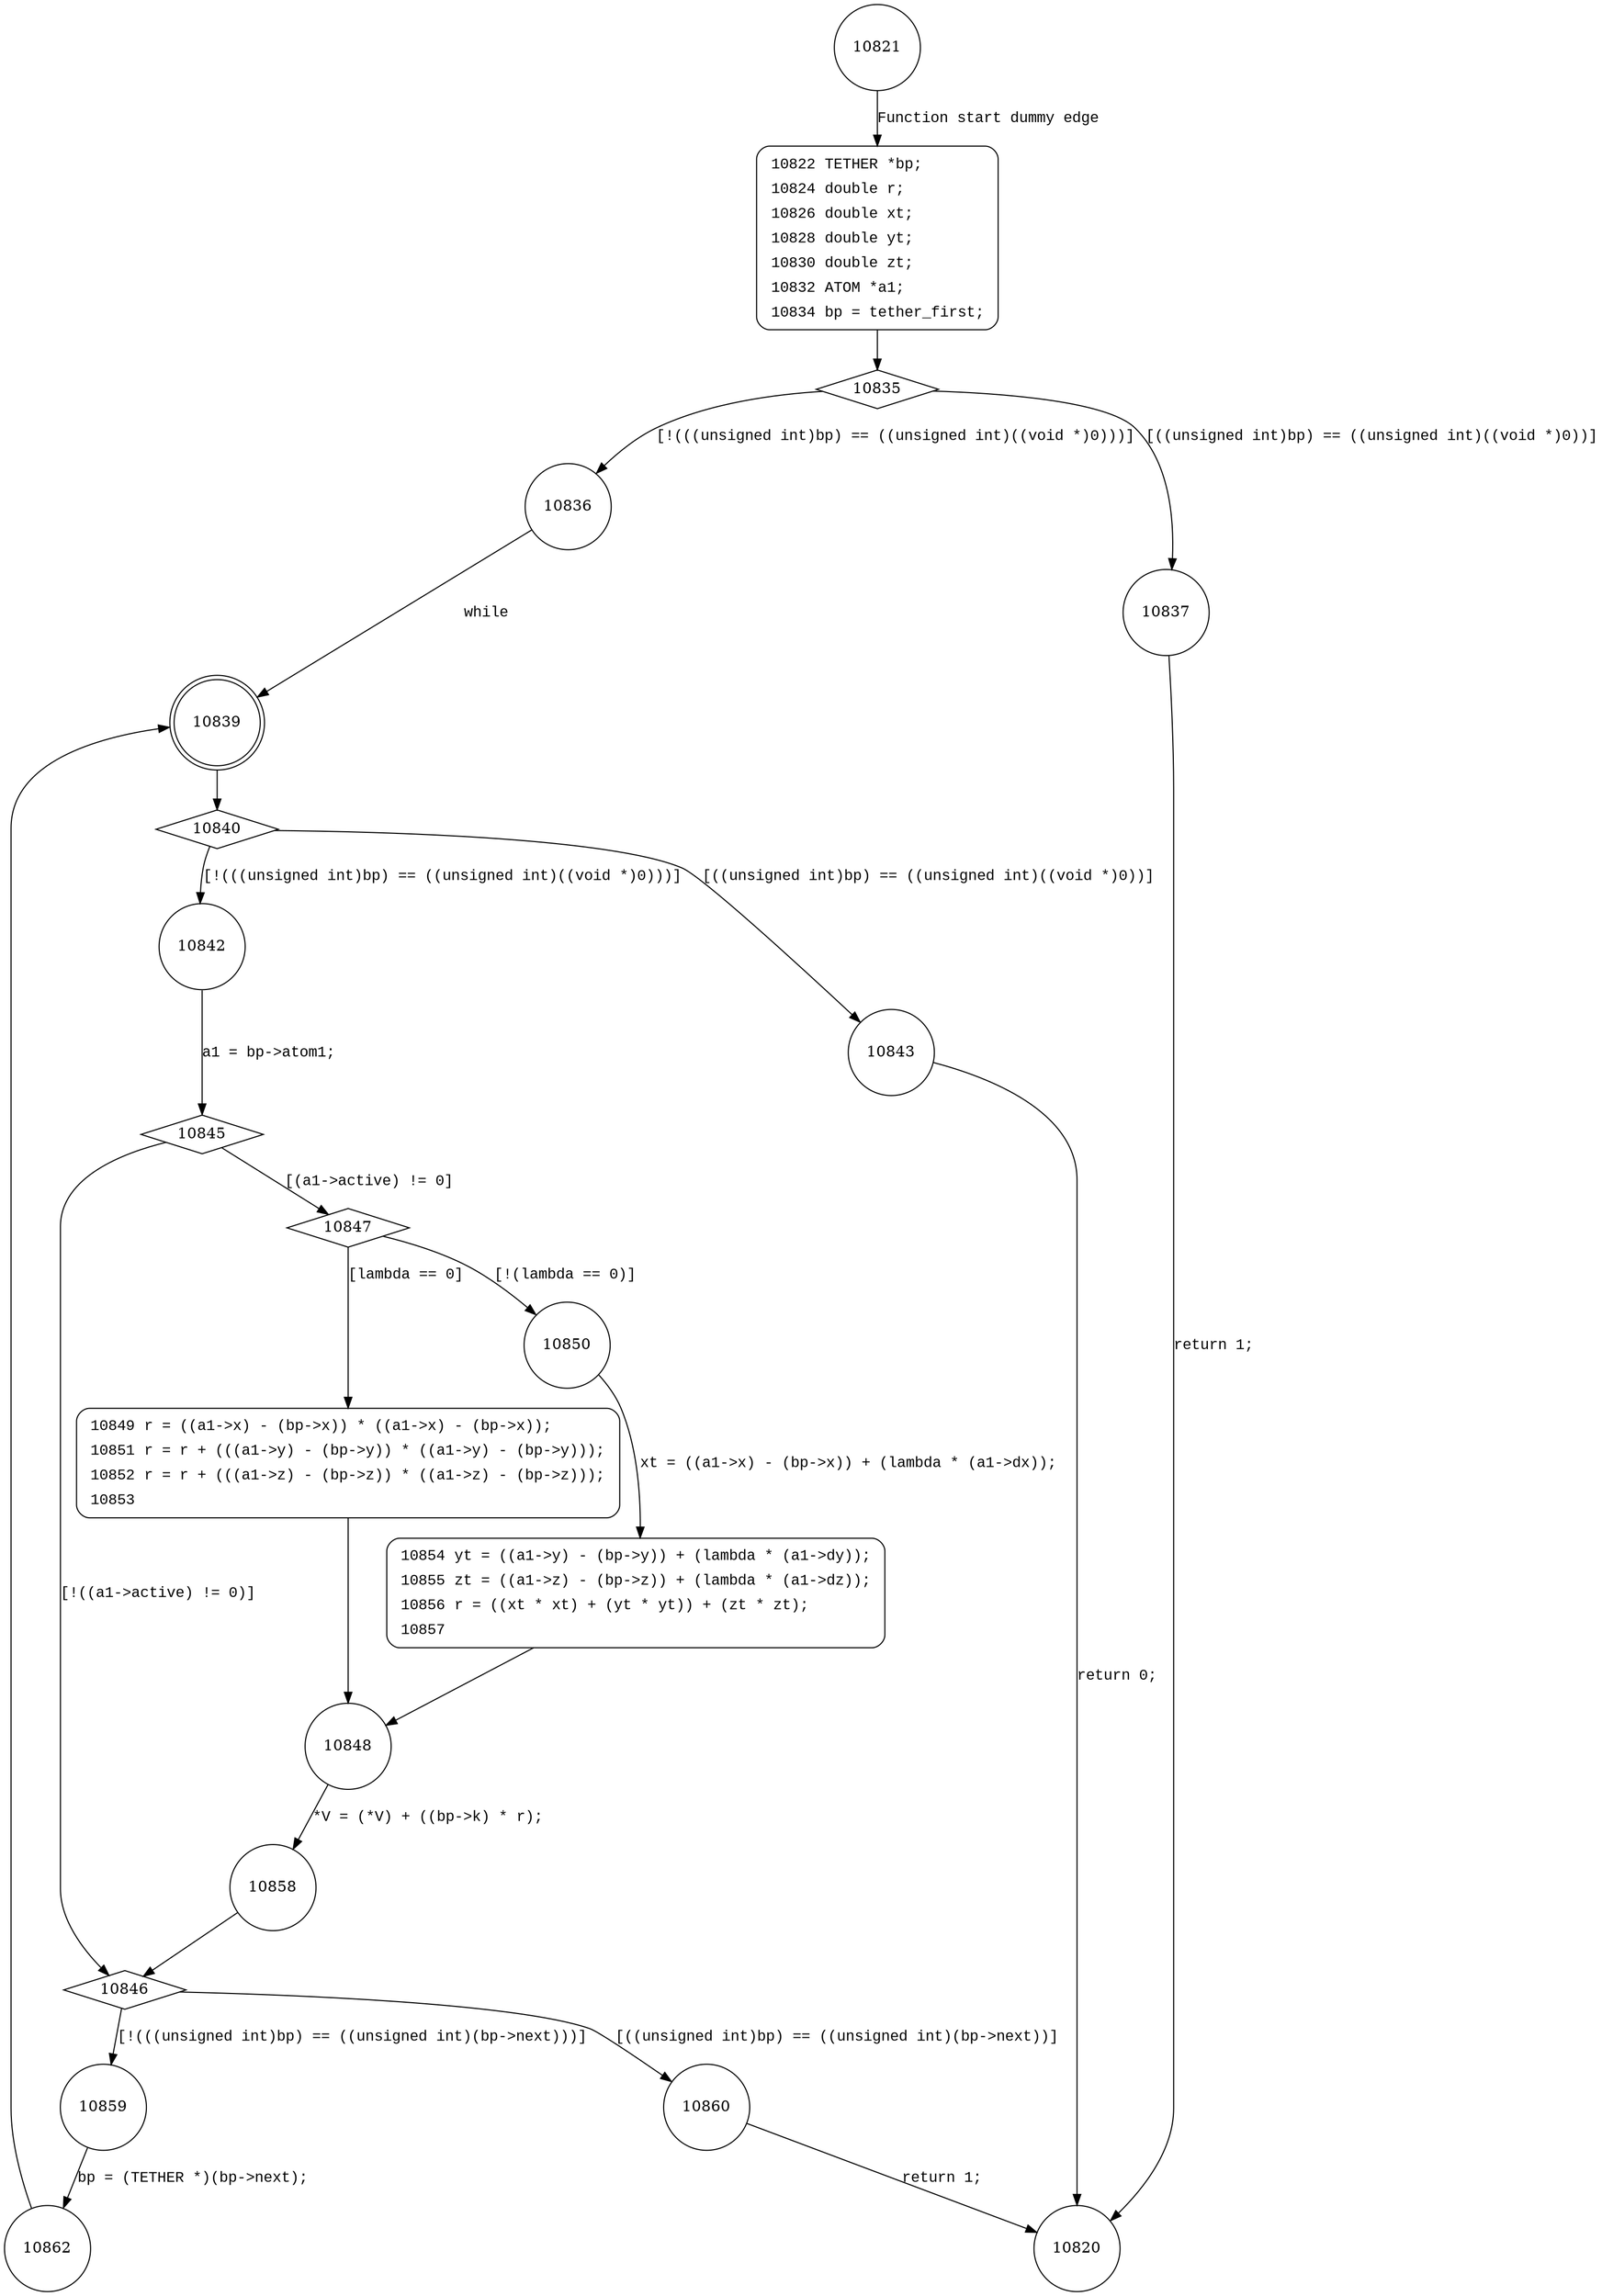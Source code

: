 digraph v_tether {
10821 [shape="circle"]
10822 [shape="circle"]
10835 [shape="diamond"]
10836 [shape="circle"]
10837 [shape="circle"]
10839 [shape="doublecircle"]
10840 [shape="diamond"]
10842 [shape="circle"]
10843 [shape="circle"]
10845 [shape="diamond"]
10846 [shape="diamond"]
10847 [shape="diamond"]
10850 [shape="circle"]
10849 [shape="circle"]
10848 [shape="circle"]
10858 [shape="circle"]
10859 [shape="circle"]
10860 [shape="circle"]
10862 [shape="circle"]
10854 [shape="circle"]
10820 [shape="circle"]
10822 [style="filled,bold" penwidth="1" fillcolor="white" fontname="Courier New" shape="Mrecord" label=<<table border="0" cellborder="0" cellpadding="3" bgcolor="white"><tr><td align="right">10822</td><td align="left">TETHER *bp;</td></tr><tr><td align="right">10824</td><td align="left">double r;</td></tr><tr><td align="right">10826</td><td align="left">double xt;</td></tr><tr><td align="right">10828</td><td align="left">double yt;</td></tr><tr><td align="right">10830</td><td align="left">double zt;</td></tr><tr><td align="right">10832</td><td align="left">ATOM *a1;</td></tr><tr><td align="right">10834</td><td align="left">bp = tether_first;</td></tr></table>>]
10822 -> 10835[label=""]
10849 [style="filled,bold" penwidth="1" fillcolor="white" fontname="Courier New" shape="Mrecord" label=<<table border="0" cellborder="0" cellpadding="3" bgcolor="white"><tr><td align="right">10849</td><td align="left">r = ((a1-&gt;x) - (bp-&gt;x)) * ((a1-&gt;x) - (bp-&gt;x));</td></tr><tr><td align="right">10851</td><td align="left">r = r + (((a1-&gt;y) - (bp-&gt;y)) * ((a1-&gt;y) - (bp-&gt;y)));</td></tr><tr><td align="right">10852</td><td align="left">r = r + (((a1-&gt;z) - (bp-&gt;z)) * ((a1-&gt;z) - (bp-&gt;z)));</td></tr><tr><td align="right">10853</td><td align="left"></td></tr></table>>]
10849 -> 10848[label=""]
10854 [style="filled,bold" penwidth="1" fillcolor="white" fontname="Courier New" shape="Mrecord" label=<<table border="0" cellborder="0" cellpadding="3" bgcolor="white"><tr><td align="right">10854</td><td align="left">yt = ((a1-&gt;y) - (bp-&gt;y)) + (lambda * (a1-&gt;dy));</td></tr><tr><td align="right">10855</td><td align="left">zt = ((a1-&gt;z) - (bp-&gt;z)) + (lambda * (a1-&gt;dz));</td></tr><tr><td align="right">10856</td><td align="left">r = ((xt * xt) + (yt * yt)) + (zt * zt);</td></tr><tr><td align="right">10857</td><td align="left"></td></tr></table>>]
10854 -> 10848[label=""]
10821 -> 10822 [label="Function start dummy edge" fontname="Courier New"]
10835 -> 10836 [label="[!(((unsigned int)bp) == ((unsigned int)((void *)0)))]" fontname="Courier New"]
10835 -> 10837 [label="[((unsigned int)bp) == ((unsigned int)((void *)0))]" fontname="Courier New"]
10836 -> 10839 [label="while" fontname="Courier New"]
10839 -> 10840 [label="" fontname="Courier New"]
10840 -> 10842 [label="[!(((unsigned int)bp) == ((unsigned int)((void *)0)))]" fontname="Courier New"]
10840 -> 10843 [label="[((unsigned int)bp) == ((unsigned int)((void *)0))]" fontname="Courier New"]
10842 -> 10845 [label="a1 = bp->atom1;" fontname="Courier New"]
10845 -> 10846 [label="[!((a1->active) != 0)]" fontname="Courier New"]
10845 -> 10847 [label="[(a1->active) != 0]" fontname="Courier New"]
10847 -> 10850 [label="[!(lambda == 0)]" fontname="Courier New"]
10847 -> 10849 [label="[lambda == 0]" fontname="Courier New"]
10848 -> 10858 [label="*V = (*V) + ((bp->k) * r);" fontname="Courier New"]
10846 -> 10859 [label="[!(((unsigned int)bp) == ((unsigned int)(bp->next)))]" fontname="Courier New"]
10846 -> 10860 [label="[((unsigned int)bp) == ((unsigned int)(bp->next))]" fontname="Courier New"]
10859 -> 10862 [label="bp = (TETHER *)(bp->next);" fontname="Courier New"]
10850 -> 10854 [label="xt = ((a1->x) - (bp->x)) + (lambda * (a1->dx));" fontname="Courier New"]
10837 -> 10820 [label="return 1;" fontname="Courier New"]
10843 -> 10820 [label="return 0;" fontname="Courier New"]
10858 -> 10846 [label="" fontname="Courier New"]
10860 -> 10820 [label="return 1;" fontname="Courier New"]
10862 -> 10839 [label="" fontname="Courier New"]
}